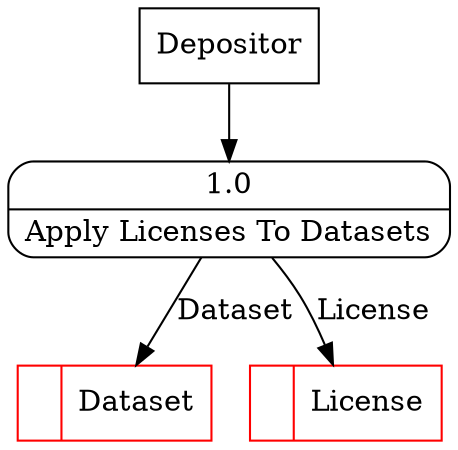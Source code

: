 digraph dfd2{ 
node[shape=record]
200 [label="<f0>  |<f1> Dataset " color=red];
201 [label="<f0>  |<f1> License " color=red];
202 [label="Depositor" shape=box];
203 [label="{<f0> 1.0|<f1> Apply Licenses To Datasets }" shape=Mrecord];
202 -> 203
203 -> 201 [label="License"]
203 -> 200 [label="Dataset"]
}